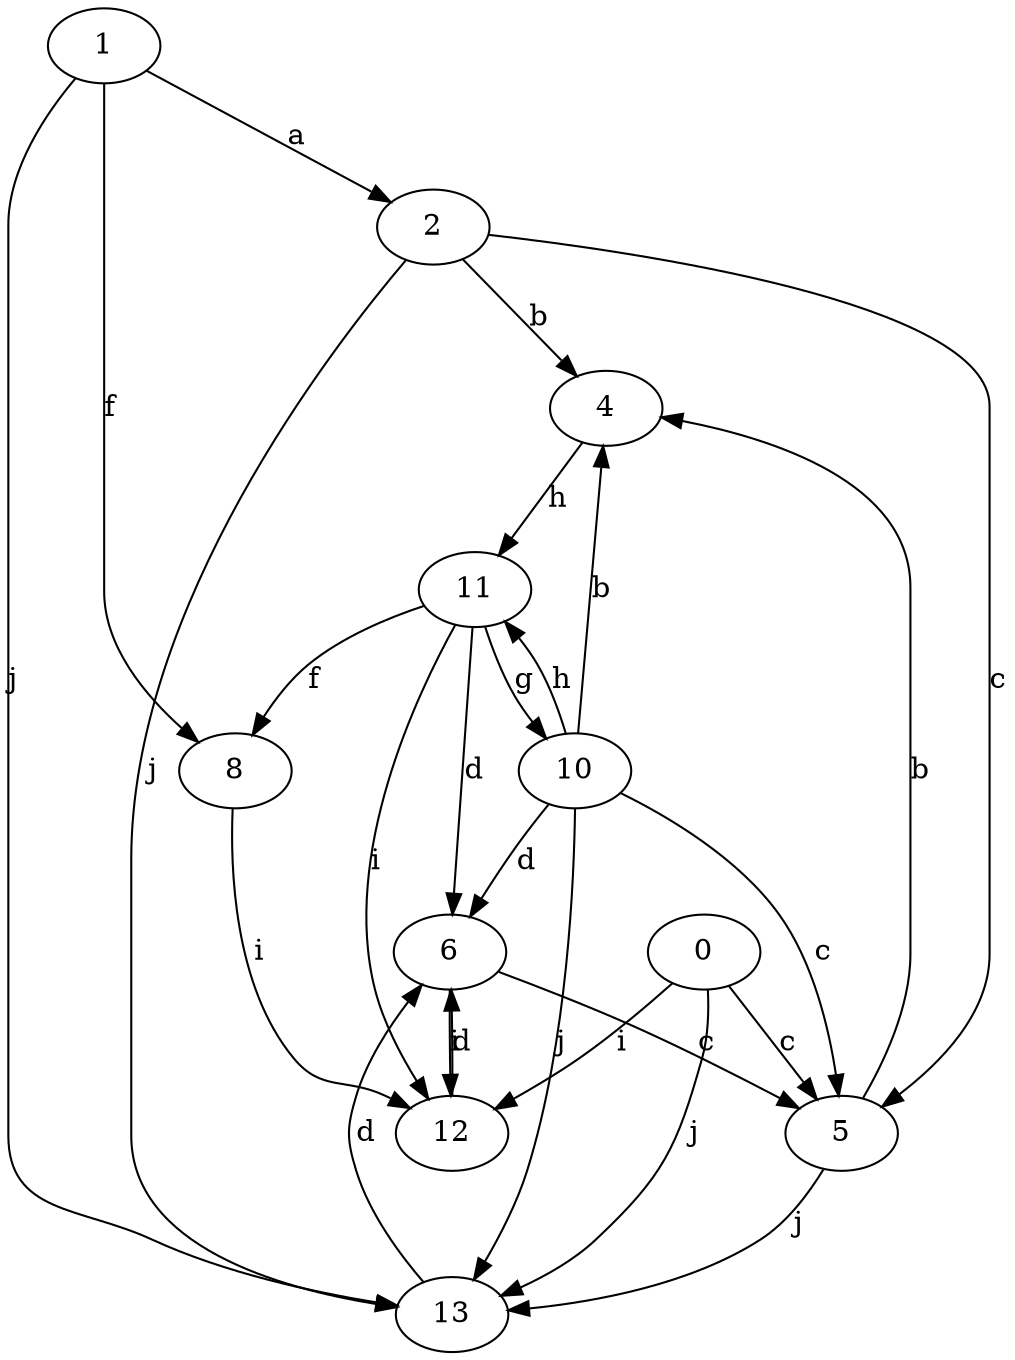 strict digraph  {
1;
2;
4;
5;
6;
8;
10;
11;
12;
0;
13;
1 -> 2  [label=a];
1 -> 8  [label=f];
1 -> 13  [label=j];
2 -> 4  [label=b];
2 -> 5  [label=c];
2 -> 13  [label=j];
4 -> 11  [label=h];
5 -> 4  [label=b];
5 -> 13  [label=j];
6 -> 5  [label=c];
6 -> 12  [label=i];
8 -> 12  [label=i];
10 -> 4  [label=b];
10 -> 5  [label=c];
10 -> 6  [label=d];
10 -> 11  [label=h];
10 -> 13  [label=j];
11 -> 6  [label=d];
11 -> 8  [label=f];
11 -> 10  [label=g];
11 -> 12  [label=i];
12 -> 6  [label=d];
0 -> 5  [label=c];
0 -> 12  [label=i];
0 -> 13  [label=j];
13 -> 6  [label=d];
}
